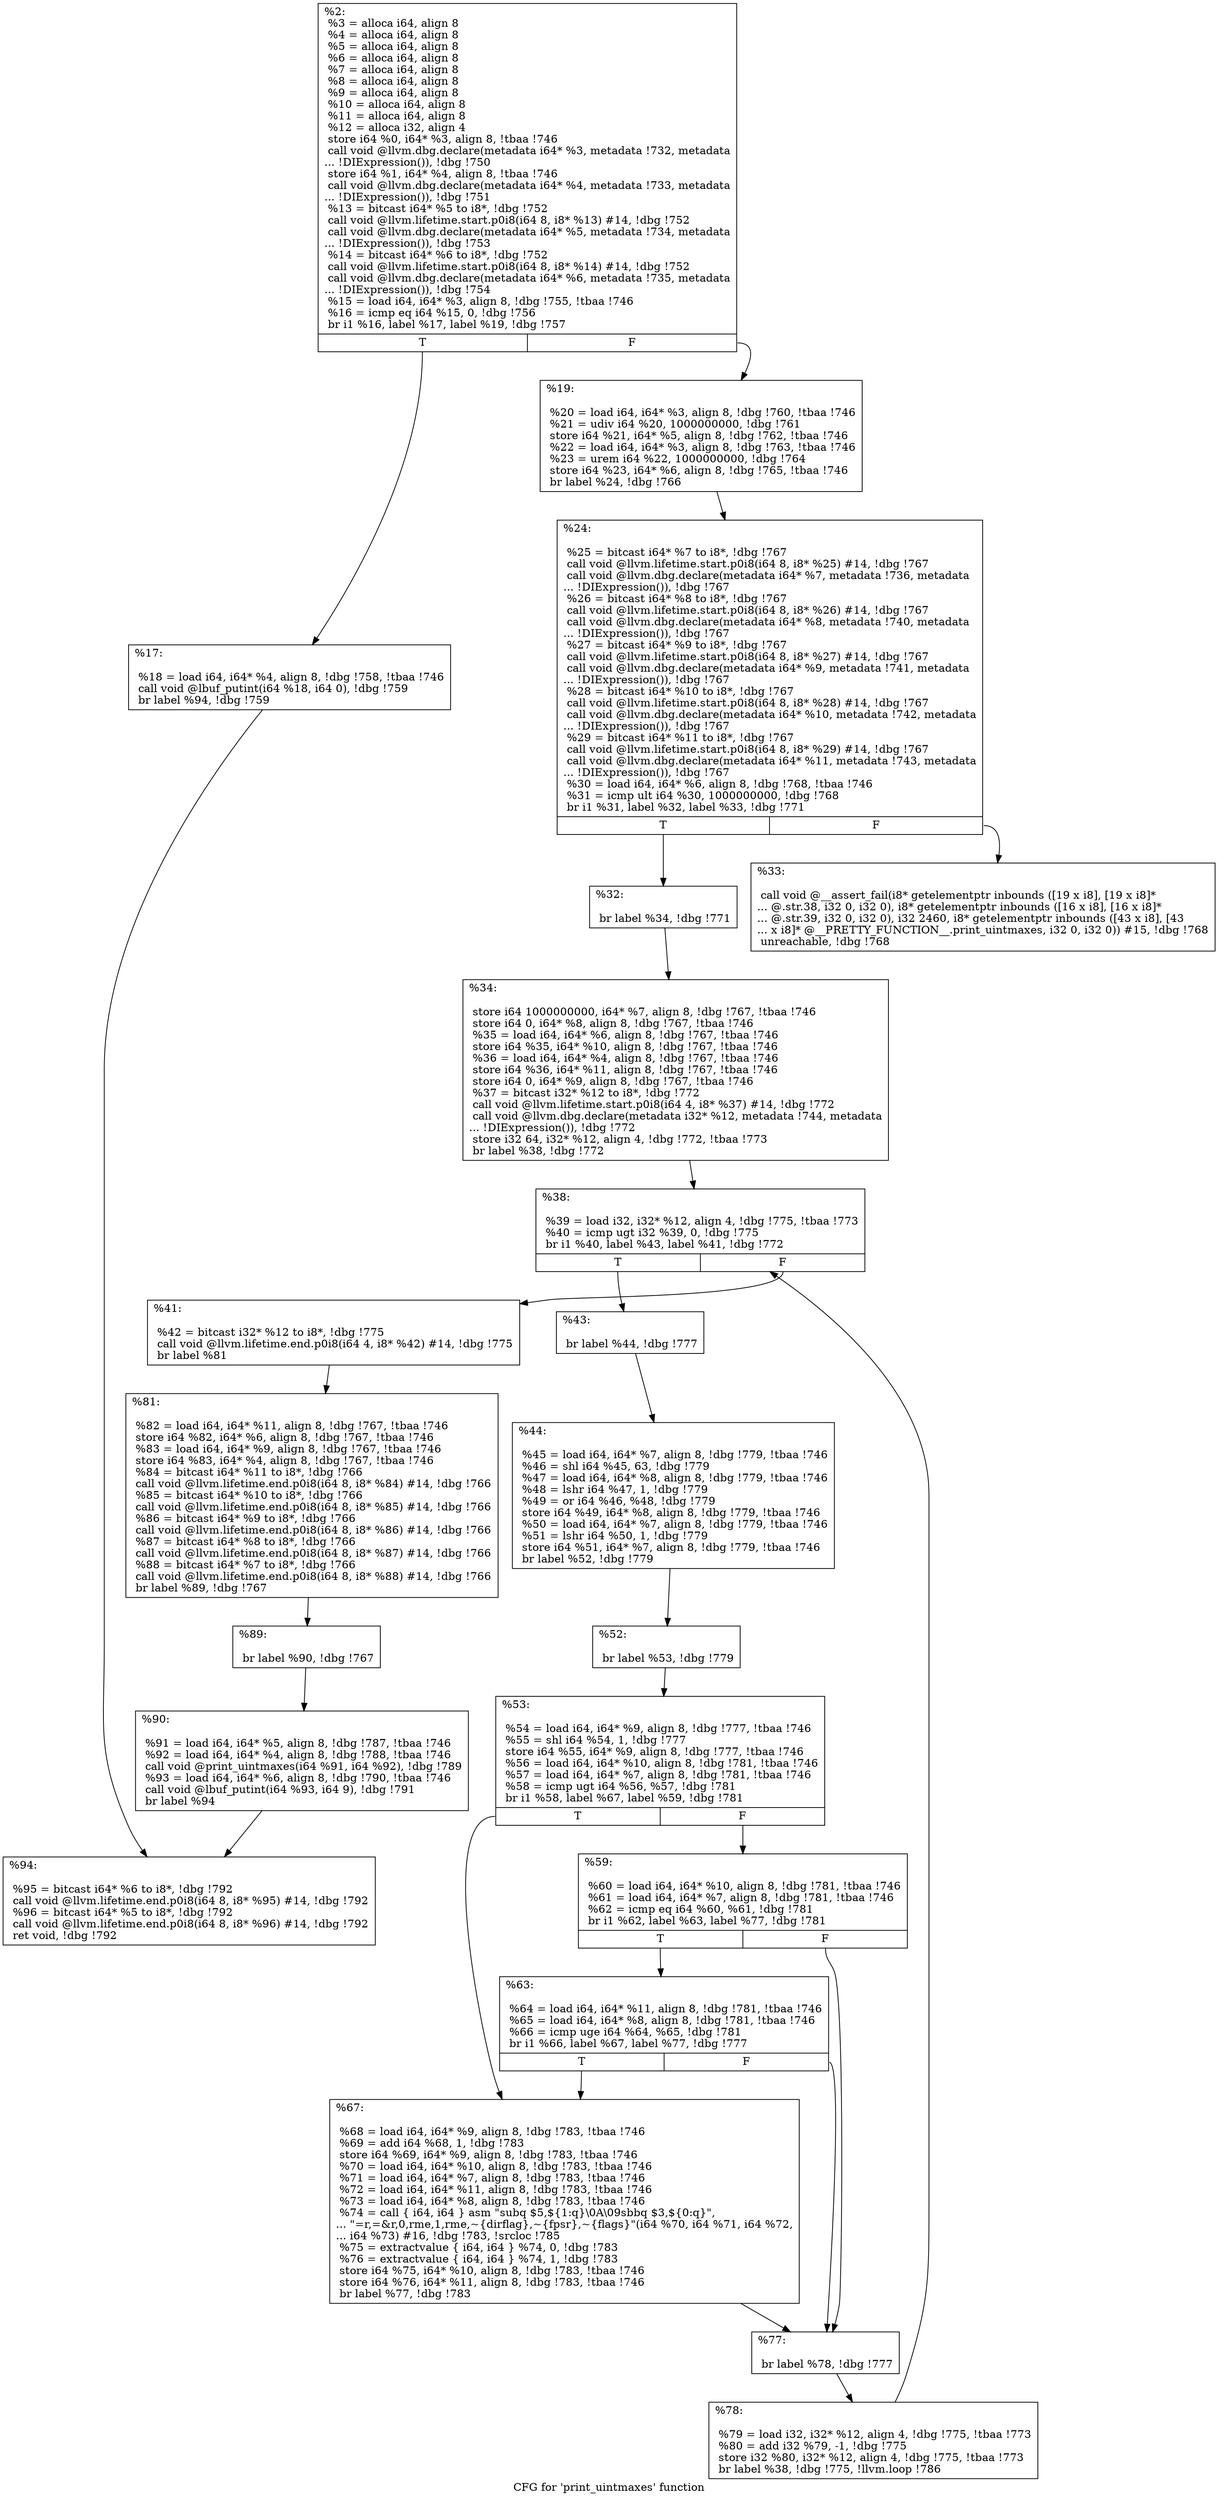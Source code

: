 digraph "CFG for 'print_uintmaxes' function" {
	label="CFG for 'print_uintmaxes' function";

	Node0x16a6be0 [shape=record,label="{%2:\l  %3 = alloca i64, align 8\l  %4 = alloca i64, align 8\l  %5 = alloca i64, align 8\l  %6 = alloca i64, align 8\l  %7 = alloca i64, align 8\l  %8 = alloca i64, align 8\l  %9 = alloca i64, align 8\l  %10 = alloca i64, align 8\l  %11 = alloca i64, align 8\l  %12 = alloca i32, align 4\l  store i64 %0, i64* %3, align 8, !tbaa !746\l  call void @llvm.dbg.declare(metadata i64* %3, metadata !732, metadata\l... !DIExpression()), !dbg !750\l  store i64 %1, i64* %4, align 8, !tbaa !746\l  call void @llvm.dbg.declare(metadata i64* %4, metadata !733, metadata\l... !DIExpression()), !dbg !751\l  %13 = bitcast i64* %5 to i8*, !dbg !752\l  call void @llvm.lifetime.start.p0i8(i64 8, i8* %13) #14, !dbg !752\l  call void @llvm.dbg.declare(metadata i64* %5, metadata !734, metadata\l... !DIExpression()), !dbg !753\l  %14 = bitcast i64* %6 to i8*, !dbg !752\l  call void @llvm.lifetime.start.p0i8(i64 8, i8* %14) #14, !dbg !752\l  call void @llvm.dbg.declare(metadata i64* %6, metadata !735, metadata\l... !DIExpression()), !dbg !754\l  %15 = load i64, i64* %3, align 8, !dbg !755, !tbaa !746\l  %16 = icmp eq i64 %15, 0, !dbg !756\l  br i1 %16, label %17, label %19, !dbg !757\l|{<s0>T|<s1>F}}"];
	Node0x16a6be0:s0 -> Node0x16ad9f0;
	Node0x16a6be0:s1 -> Node0x16ada40;
	Node0x16ad9f0 [shape=record,label="{%17:\l\l  %18 = load i64, i64* %4, align 8, !dbg !758, !tbaa !746\l  call void @lbuf_putint(i64 %18, i64 0), !dbg !759\l  br label %94, !dbg !759\l}"];
	Node0x16ad9f0 -> Node0x16ae030;
	Node0x16ada40 [shape=record,label="{%19:\l\l  %20 = load i64, i64* %3, align 8, !dbg !760, !tbaa !746\l  %21 = udiv i64 %20, 1000000000, !dbg !761\l  store i64 %21, i64* %5, align 8, !dbg !762, !tbaa !746\l  %22 = load i64, i64* %3, align 8, !dbg !763, !tbaa !746\l  %23 = urem i64 %22, 1000000000, !dbg !764\l  store i64 %23, i64* %6, align 8, !dbg !765, !tbaa !746\l  br label %24, !dbg !766\l}"];
	Node0x16ada40 -> Node0x16ada90;
	Node0x16ada90 [shape=record,label="{%24:\l\l  %25 = bitcast i64* %7 to i8*, !dbg !767\l  call void @llvm.lifetime.start.p0i8(i64 8, i8* %25) #14, !dbg !767\l  call void @llvm.dbg.declare(metadata i64* %7, metadata !736, metadata\l... !DIExpression()), !dbg !767\l  %26 = bitcast i64* %8 to i8*, !dbg !767\l  call void @llvm.lifetime.start.p0i8(i64 8, i8* %26) #14, !dbg !767\l  call void @llvm.dbg.declare(metadata i64* %8, metadata !740, metadata\l... !DIExpression()), !dbg !767\l  %27 = bitcast i64* %9 to i8*, !dbg !767\l  call void @llvm.lifetime.start.p0i8(i64 8, i8* %27) #14, !dbg !767\l  call void @llvm.dbg.declare(metadata i64* %9, metadata !741, metadata\l... !DIExpression()), !dbg !767\l  %28 = bitcast i64* %10 to i8*, !dbg !767\l  call void @llvm.lifetime.start.p0i8(i64 8, i8* %28) #14, !dbg !767\l  call void @llvm.dbg.declare(metadata i64* %10, metadata !742, metadata\l... !DIExpression()), !dbg !767\l  %29 = bitcast i64* %11 to i8*, !dbg !767\l  call void @llvm.lifetime.start.p0i8(i64 8, i8* %29) #14, !dbg !767\l  call void @llvm.dbg.declare(metadata i64* %11, metadata !743, metadata\l... !DIExpression()), !dbg !767\l  %30 = load i64, i64* %6, align 8, !dbg !768, !tbaa !746\l  %31 = icmp ult i64 %30, 1000000000, !dbg !768\l  br i1 %31, label %32, label %33, !dbg !771\l|{<s0>T|<s1>F}}"];
	Node0x16ada90:s0 -> Node0x16adae0;
	Node0x16ada90:s1 -> Node0x16adb30;
	Node0x16adae0 [shape=record,label="{%32:\l\l  br label %34, !dbg !771\l}"];
	Node0x16adae0 -> Node0x16adb80;
	Node0x16adb30 [shape=record,label="{%33:\l\l  call void @__assert_fail(i8* getelementptr inbounds ([19 x i8], [19 x i8]*\l... @.str.38, i32 0, i32 0), i8* getelementptr inbounds ([16 x i8], [16 x i8]*\l... @.str.39, i32 0, i32 0), i32 2460, i8* getelementptr inbounds ([43 x i8], [43\l... x i8]* @__PRETTY_FUNCTION__.print_uintmaxes, i32 0, i32 0)) #15, !dbg !768\l  unreachable, !dbg !768\l}"];
	Node0x16adb80 [shape=record,label="{%34:\l\l  store i64 1000000000, i64* %7, align 8, !dbg !767, !tbaa !746\l  store i64 0, i64* %8, align 8, !dbg !767, !tbaa !746\l  %35 = load i64, i64* %6, align 8, !dbg !767, !tbaa !746\l  store i64 %35, i64* %10, align 8, !dbg !767, !tbaa !746\l  %36 = load i64, i64* %4, align 8, !dbg !767, !tbaa !746\l  store i64 %36, i64* %11, align 8, !dbg !767, !tbaa !746\l  store i64 0, i64* %9, align 8, !dbg !767, !tbaa !746\l  %37 = bitcast i32* %12 to i8*, !dbg !772\l  call void @llvm.lifetime.start.p0i8(i64 4, i8* %37) #14, !dbg !772\l  call void @llvm.dbg.declare(metadata i32* %12, metadata !744, metadata\l... !DIExpression()), !dbg !772\l  store i32 64, i32* %12, align 4, !dbg !772, !tbaa !773\l  br label %38, !dbg !772\l}"];
	Node0x16adb80 -> Node0x16adbd0;
	Node0x16adbd0 [shape=record,label="{%38:\l\l  %39 = load i32, i32* %12, align 4, !dbg !775, !tbaa !773\l  %40 = icmp ugt i32 %39, 0, !dbg !775\l  br i1 %40, label %43, label %41, !dbg !772\l|{<s0>T|<s1>F}}"];
	Node0x16adbd0:s0 -> Node0x16adc70;
	Node0x16adbd0:s1 -> Node0x16adc20;
	Node0x16adc20 [shape=record,label="{%41:\l\l  %42 = bitcast i32* %12 to i8*, !dbg !775\l  call void @llvm.lifetime.end.p0i8(i64 4, i8* %42) #14, !dbg !775\l  br label %81\l}"];
	Node0x16adc20 -> Node0x16adf40;
	Node0x16adc70 [shape=record,label="{%43:\l\l  br label %44, !dbg !777\l}"];
	Node0x16adc70 -> Node0x16adcc0;
	Node0x16adcc0 [shape=record,label="{%44:\l\l  %45 = load i64, i64* %7, align 8, !dbg !779, !tbaa !746\l  %46 = shl i64 %45, 63, !dbg !779\l  %47 = load i64, i64* %8, align 8, !dbg !779, !tbaa !746\l  %48 = lshr i64 %47, 1, !dbg !779\l  %49 = or i64 %46, %48, !dbg !779\l  store i64 %49, i64* %8, align 8, !dbg !779, !tbaa !746\l  %50 = load i64, i64* %7, align 8, !dbg !779, !tbaa !746\l  %51 = lshr i64 %50, 1, !dbg !779\l  store i64 %51, i64* %7, align 8, !dbg !779, !tbaa !746\l  br label %52, !dbg !779\l}"];
	Node0x16adcc0 -> Node0x16add10;
	Node0x16add10 [shape=record,label="{%52:\l\l  br label %53, !dbg !779\l}"];
	Node0x16add10 -> Node0x16add60;
	Node0x16add60 [shape=record,label="{%53:\l\l  %54 = load i64, i64* %9, align 8, !dbg !777, !tbaa !746\l  %55 = shl i64 %54, 1, !dbg !777\l  store i64 %55, i64* %9, align 8, !dbg !777, !tbaa !746\l  %56 = load i64, i64* %10, align 8, !dbg !781, !tbaa !746\l  %57 = load i64, i64* %7, align 8, !dbg !781, !tbaa !746\l  %58 = icmp ugt i64 %56, %57, !dbg !781\l  br i1 %58, label %67, label %59, !dbg !781\l|{<s0>T|<s1>F}}"];
	Node0x16add60:s0 -> Node0x16ade50;
	Node0x16add60:s1 -> Node0x16addb0;
	Node0x16addb0 [shape=record,label="{%59:\l\l  %60 = load i64, i64* %10, align 8, !dbg !781, !tbaa !746\l  %61 = load i64, i64* %7, align 8, !dbg !781, !tbaa !746\l  %62 = icmp eq i64 %60, %61, !dbg !781\l  br i1 %62, label %63, label %77, !dbg !781\l|{<s0>T|<s1>F}}"];
	Node0x16addb0:s0 -> Node0x16ade00;
	Node0x16addb0:s1 -> Node0x16adea0;
	Node0x16ade00 [shape=record,label="{%63:\l\l  %64 = load i64, i64* %11, align 8, !dbg !781, !tbaa !746\l  %65 = load i64, i64* %8, align 8, !dbg !781, !tbaa !746\l  %66 = icmp uge i64 %64, %65, !dbg !781\l  br i1 %66, label %67, label %77, !dbg !777\l|{<s0>T|<s1>F}}"];
	Node0x16ade00:s0 -> Node0x16ade50;
	Node0x16ade00:s1 -> Node0x16adea0;
	Node0x16ade50 [shape=record,label="{%67:\l\l  %68 = load i64, i64* %9, align 8, !dbg !783, !tbaa !746\l  %69 = add i64 %68, 1, !dbg !783\l  store i64 %69, i64* %9, align 8, !dbg !783, !tbaa !746\l  %70 = load i64, i64* %10, align 8, !dbg !783, !tbaa !746\l  %71 = load i64, i64* %7, align 8, !dbg !783, !tbaa !746\l  %72 = load i64, i64* %11, align 8, !dbg !783, !tbaa !746\l  %73 = load i64, i64* %8, align 8, !dbg !783, !tbaa !746\l  %74 = call \{ i64, i64 \} asm \"subq $5,$\{1:q\}\\0A\\09sbbq $3,$\{0:q\}\",\l... \"=r,=&r,0,rme,1,rme,~\{dirflag\},~\{fpsr\},~\{flags\}\"(i64 %70, i64 %71, i64 %72,\l... i64 %73) #16, !dbg !783, !srcloc !785\l  %75 = extractvalue \{ i64, i64 \} %74, 0, !dbg !783\l  %76 = extractvalue \{ i64, i64 \} %74, 1, !dbg !783\l  store i64 %75, i64* %10, align 8, !dbg !783, !tbaa !746\l  store i64 %76, i64* %11, align 8, !dbg !783, !tbaa !746\l  br label %77, !dbg !783\l}"];
	Node0x16ade50 -> Node0x16adea0;
	Node0x16adea0 [shape=record,label="{%77:\l\l  br label %78, !dbg !777\l}"];
	Node0x16adea0 -> Node0x16adef0;
	Node0x16adef0 [shape=record,label="{%78:\l\l  %79 = load i32, i32* %12, align 4, !dbg !775, !tbaa !773\l  %80 = add i32 %79, -1, !dbg !775\l  store i32 %80, i32* %12, align 4, !dbg !775, !tbaa !773\l  br label %38, !dbg !775, !llvm.loop !786\l}"];
	Node0x16adef0 -> Node0x16adbd0;
	Node0x16adf40 [shape=record,label="{%81:\l\l  %82 = load i64, i64* %11, align 8, !dbg !767, !tbaa !746\l  store i64 %82, i64* %6, align 8, !dbg !767, !tbaa !746\l  %83 = load i64, i64* %9, align 8, !dbg !767, !tbaa !746\l  store i64 %83, i64* %4, align 8, !dbg !767, !tbaa !746\l  %84 = bitcast i64* %11 to i8*, !dbg !766\l  call void @llvm.lifetime.end.p0i8(i64 8, i8* %84) #14, !dbg !766\l  %85 = bitcast i64* %10 to i8*, !dbg !766\l  call void @llvm.lifetime.end.p0i8(i64 8, i8* %85) #14, !dbg !766\l  %86 = bitcast i64* %9 to i8*, !dbg !766\l  call void @llvm.lifetime.end.p0i8(i64 8, i8* %86) #14, !dbg !766\l  %87 = bitcast i64* %8 to i8*, !dbg !766\l  call void @llvm.lifetime.end.p0i8(i64 8, i8* %87) #14, !dbg !766\l  %88 = bitcast i64* %7 to i8*, !dbg !766\l  call void @llvm.lifetime.end.p0i8(i64 8, i8* %88) #14, !dbg !766\l  br label %89, !dbg !767\l}"];
	Node0x16adf40 -> Node0x16adf90;
	Node0x16adf90 [shape=record,label="{%89:\l\l  br label %90, !dbg !767\l}"];
	Node0x16adf90 -> Node0x16adfe0;
	Node0x16adfe0 [shape=record,label="{%90:\l\l  %91 = load i64, i64* %5, align 8, !dbg !787, !tbaa !746\l  %92 = load i64, i64* %4, align 8, !dbg !788, !tbaa !746\l  call void @print_uintmaxes(i64 %91, i64 %92), !dbg !789\l  %93 = load i64, i64* %6, align 8, !dbg !790, !tbaa !746\l  call void @lbuf_putint(i64 %93, i64 9), !dbg !791\l  br label %94\l}"];
	Node0x16adfe0 -> Node0x16ae030;
	Node0x16ae030 [shape=record,label="{%94:\l\l  %95 = bitcast i64* %6 to i8*, !dbg !792\l  call void @llvm.lifetime.end.p0i8(i64 8, i8* %95) #14, !dbg !792\l  %96 = bitcast i64* %5 to i8*, !dbg !792\l  call void @llvm.lifetime.end.p0i8(i64 8, i8* %96) #14, !dbg !792\l  ret void, !dbg !792\l}"];
}
